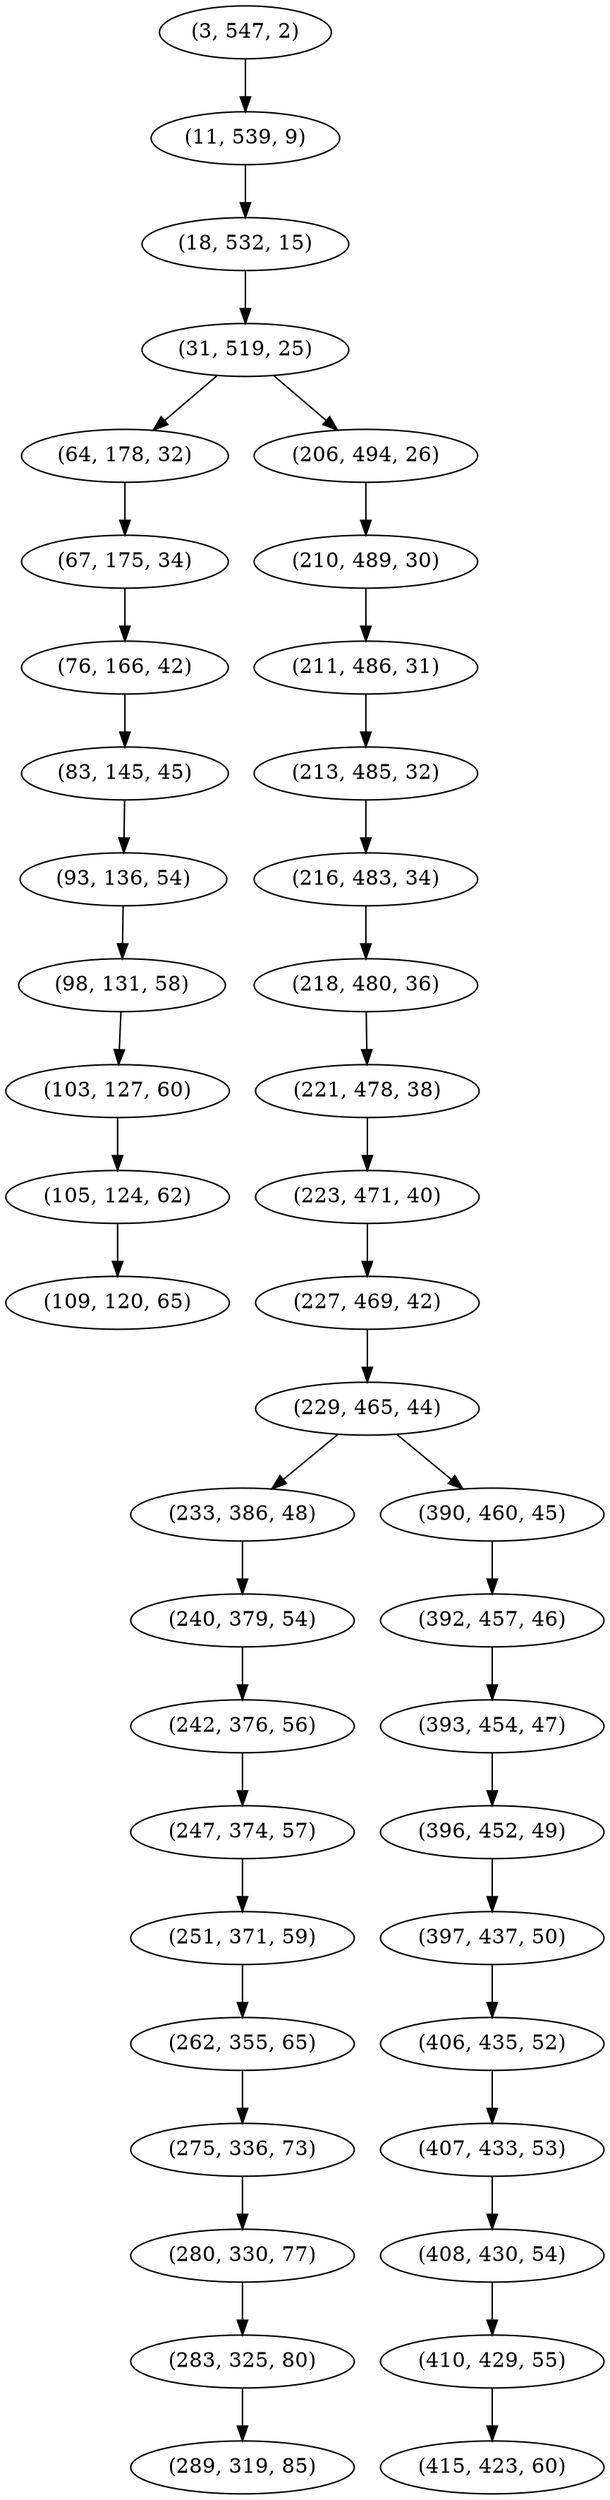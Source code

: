 digraph tree {
    "(3, 547, 2)";
    "(11, 539, 9)";
    "(18, 532, 15)";
    "(31, 519, 25)";
    "(64, 178, 32)";
    "(67, 175, 34)";
    "(76, 166, 42)";
    "(83, 145, 45)";
    "(93, 136, 54)";
    "(98, 131, 58)";
    "(103, 127, 60)";
    "(105, 124, 62)";
    "(109, 120, 65)";
    "(206, 494, 26)";
    "(210, 489, 30)";
    "(211, 486, 31)";
    "(213, 485, 32)";
    "(216, 483, 34)";
    "(218, 480, 36)";
    "(221, 478, 38)";
    "(223, 471, 40)";
    "(227, 469, 42)";
    "(229, 465, 44)";
    "(233, 386, 48)";
    "(240, 379, 54)";
    "(242, 376, 56)";
    "(247, 374, 57)";
    "(251, 371, 59)";
    "(262, 355, 65)";
    "(275, 336, 73)";
    "(280, 330, 77)";
    "(283, 325, 80)";
    "(289, 319, 85)";
    "(390, 460, 45)";
    "(392, 457, 46)";
    "(393, 454, 47)";
    "(396, 452, 49)";
    "(397, 437, 50)";
    "(406, 435, 52)";
    "(407, 433, 53)";
    "(408, 430, 54)";
    "(410, 429, 55)";
    "(415, 423, 60)";
    "(3, 547, 2)" -> "(11, 539, 9)";
    "(11, 539, 9)" -> "(18, 532, 15)";
    "(18, 532, 15)" -> "(31, 519, 25)";
    "(31, 519, 25)" -> "(64, 178, 32)";
    "(31, 519, 25)" -> "(206, 494, 26)";
    "(64, 178, 32)" -> "(67, 175, 34)";
    "(67, 175, 34)" -> "(76, 166, 42)";
    "(76, 166, 42)" -> "(83, 145, 45)";
    "(83, 145, 45)" -> "(93, 136, 54)";
    "(93, 136, 54)" -> "(98, 131, 58)";
    "(98, 131, 58)" -> "(103, 127, 60)";
    "(103, 127, 60)" -> "(105, 124, 62)";
    "(105, 124, 62)" -> "(109, 120, 65)";
    "(206, 494, 26)" -> "(210, 489, 30)";
    "(210, 489, 30)" -> "(211, 486, 31)";
    "(211, 486, 31)" -> "(213, 485, 32)";
    "(213, 485, 32)" -> "(216, 483, 34)";
    "(216, 483, 34)" -> "(218, 480, 36)";
    "(218, 480, 36)" -> "(221, 478, 38)";
    "(221, 478, 38)" -> "(223, 471, 40)";
    "(223, 471, 40)" -> "(227, 469, 42)";
    "(227, 469, 42)" -> "(229, 465, 44)";
    "(229, 465, 44)" -> "(233, 386, 48)";
    "(229, 465, 44)" -> "(390, 460, 45)";
    "(233, 386, 48)" -> "(240, 379, 54)";
    "(240, 379, 54)" -> "(242, 376, 56)";
    "(242, 376, 56)" -> "(247, 374, 57)";
    "(247, 374, 57)" -> "(251, 371, 59)";
    "(251, 371, 59)" -> "(262, 355, 65)";
    "(262, 355, 65)" -> "(275, 336, 73)";
    "(275, 336, 73)" -> "(280, 330, 77)";
    "(280, 330, 77)" -> "(283, 325, 80)";
    "(283, 325, 80)" -> "(289, 319, 85)";
    "(390, 460, 45)" -> "(392, 457, 46)";
    "(392, 457, 46)" -> "(393, 454, 47)";
    "(393, 454, 47)" -> "(396, 452, 49)";
    "(396, 452, 49)" -> "(397, 437, 50)";
    "(397, 437, 50)" -> "(406, 435, 52)";
    "(406, 435, 52)" -> "(407, 433, 53)";
    "(407, 433, 53)" -> "(408, 430, 54)";
    "(408, 430, 54)" -> "(410, 429, 55)";
    "(410, 429, 55)" -> "(415, 423, 60)";
}
